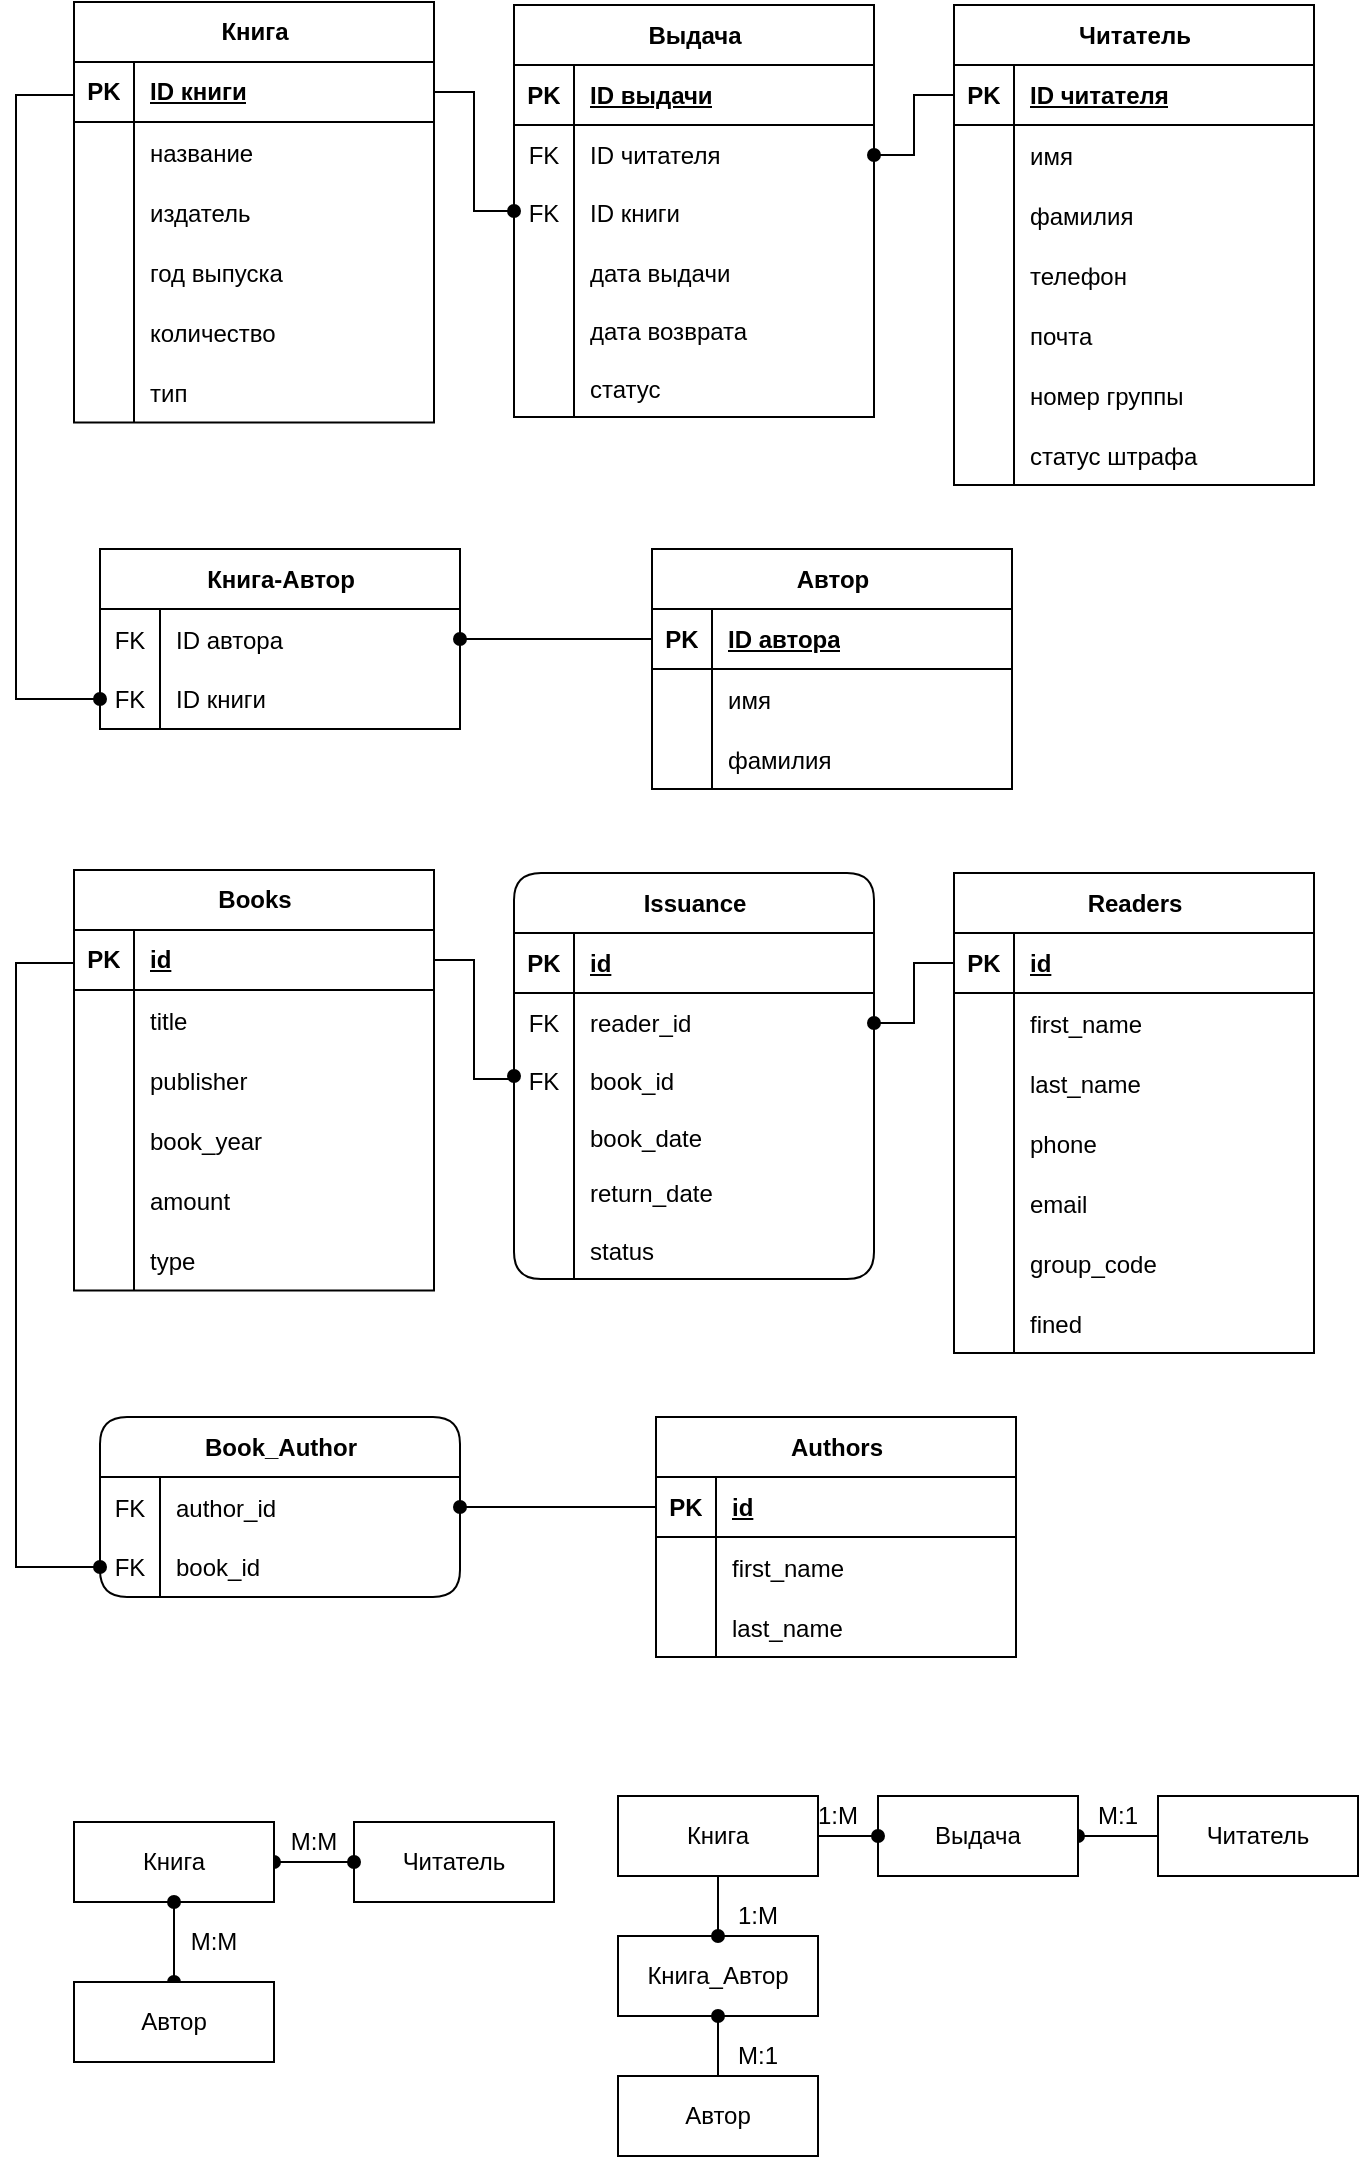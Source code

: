 <mxfile version="23.1.2" type="device">
  <diagram id="Q5sgxoIQD4POq27lz7pc" name="Страница 2">
    <mxGraphModel dx="-1488" dy="458" grid="0" gridSize="10" guides="1" tooltips="1" connect="1" arrows="1" fold="1" page="1" pageScale="1" pageWidth="827" pageHeight="1169" math="0" shadow="0">
      <root>
        <mxCell id="0" />
        <mxCell id="1" parent="0" />
        <mxCell id="ws0yQ7iPl1Mq0KxbzKUK-47" style="edgeStyle=orthogonalEdgeStyle;rounded=0;orthogonalLoop=1;jettySize=auto;html=1;exitX=1;exitY=0.5;exitDx=0;exitDy=0;entryX=0;entryY=0.5;entryDx=0;entryDy=0;endArrow=oval;endFill=1;" parent="1" source="ws0yQ7iPl1Mq0KxbzKUK-49" target="ws0yQ7iPl1Mq0KxbzKUK-66" edge="1">
          <mxGeometry relative="1" as="geometry">
            <Array as="points">
              <mxPoint x="2788" y="83.5" />
              <mxPoint x="2788" y="143.5" />
            </Array>
          </mxGeometry>
        </mxCell>
        <object label="Книга" id="ws0yQ7iPl1Mq0KxbzKUK-48">
          <mxCell style="shape=table;startSize=30;container=1;collapsible=1;childLayout=tableLayout;fixedRows=1;rowLines=0;fontStyle=1;align=center;resizeLast=1;html=1;" parent="1" vertex="1">
            <mxGeometry x="2588" y="39" width="180" height="210.206" as="geometry" />
          </mxCell>
        </object>
        <mxCell id="ws0yQ7iPl1Mq0KxbzKUK-49" value="" style="shape=tableRow;horizontal=0;startSize=0;swimlaneHead=0;swimlaneBody=0;fillColor=none;collapsible=0;dropTarget=0;points=[[0,0.5],[1,0.5]];portConstraint=eastwest;top=0;left=0;right=0;bottom=1;" parent="ws0yQ7iPl1Mq0KxbzKUK-48" vertex="1">
          <mxGeometry y="30" width="180" height="30" as="geometry" />
        </mxCell>
        <mxCell id="ws0yQ7iPl1Mq0KxbzKUK-50" value="PK" style="shape=partialRectangle;connectable=0;fillColor=none;top=0;left=0;bottom=0;right=0;fontStyle=1;overflow=hidden;whiteSpace=wrap;html=1;" parent="ws0yQ7iPl1Mq0KxbzKUK-49" vertex="1">
          <mxGeometry width="30" height="30" as="geometry">
            <mxRectangle width="30" height="30" as="alternateBounds" />
          </mxGeometry>
        </mxCell>
        <mxCell id="ws0yQ7iPl1Mq0KxbzKUK-51" value="ID книги" style="shape=partialRectangle;connectable=0;fillColor=none;top=0;left=0;bottom=0;right=0;align=left;spacingLeft=6;fontStyle=5;overflow=hidden;whiteSpace=wrap;html=1;" parent="ws0yQ7iPl1Mq0KxbzKUK-49" vertex="1">
          <mxGeometry x="30" width="150" height="30" as="geometry">
            <mxRectangle width="150" height="30" as="alternateBounds" />
          </mxGeometry>
        </mxCell>
        <mxCell id="ws0yQ7iPl1Mq0KxbzKUK-125" value="" style="shape=tableRow;horizontal=0;startSize=0;swimlaneHead=0;swimlaneBody=0;fillColor=none;collapsible=0;dropTarget=0;points=[[0,0.5],[1,0.5]];portConstraint=eastwest;top=0;left=0;right=0;bottom=0;" parent="ws0yQ7iPl1Mq0KxbzKUK-48" vertex="1">
          <mxGeometry y="60" width="180" height="30" as="geometry" />
        </mxCell>
        <mxCell id="ws0yQ7iPl1Mq0KxbzKUK-126" value="" style="shape=partialRectangle;connectable=0;fillColor=none;top=0;left=0;bottom=0;right=0;editable=1;overflow=hidden;" parent="ws0yQ7iPl1Mq0KxbzKUK-125" vertex="1">
          <mxGeometry width="30" height="30" as="geometry">
            <mxRectangle width="30" height="30" as="alternateBounds" />
          </mxGeometry>
        </mxCell>
        <mxCell id="ws0yQ7iPl1Mq0KxbzKUK-127" value="название" style="shape=partialRectangle;connectable=0;fillColor=none;top=0;left=0;bottom=0;right=0;align=left;spacingLeft=6;overflow=hidden;" parent="ws0yQ7iPl1Mq0KxbzKUK-125" vertex="1">
          <mxGeometry x="30" width="150" height="30" as="geometry">
            <mxRectangle width="150" height="30" as="alternateBounds" />
          </mxGeometry>
        </mxCell>
        <mxCell id="ws0yQ7iPl1Mq0KxbzKUK-131" value="" style="shape=tableRow;horizontal=0;startSize=0;swimlaneHead=0;swimlaneBody=0;fillColor=none;collapsible=0;dropTarget=0;points=[[0,0.5],[1,0.5]];portConstraint=eastwest;top=0;left=0;right=0;bottom=0;" parent="ws0yQ7iPl1Mq0KxbzKUK-48" vertex="1">
          <mxGeometry y="90" width="180" height="30" as="geometry" />
        </mxCell>
        <mxCell id="ws0yQ7iPl1Mq0KxbzKUK-132" value="" style="shape=partialRectangle;connectable=0;fillColor=none;top=0;left=0;bottom=0;right=0;editable=1;overflow=hidden;" parent="ws0yQ7iPl1Mq0KxbzKUK-131" vertex="1">
          <mxGeometry width="30" height="30" as="geometry">
            <mxRectangle width="30" height="30" as="alternateBounds" />
          </mxGeometry>
        </mxCell>
        <mxCell id="ws0yQ7iPl1Mq0KxbzKUK-133" value="издатель" style="shape=partialRectangle;connectable=0;fillColor=none;top=0;left=0;bottom=0;right=0;align=left;spacingLeft=6;overflow=hidden;" parent="ws0yQ7iPl1Mq0KxbzKUK-131" vertex="1">
          <mxGeometry x="30" width="150" height="30" as="geometry">
            <mxRectangle width="150" height="30" as="alternateBounds" />
          </mxGeometry>
        </mxCell>
        <mxCell id="ws0yQ7iPl1Mq0KxbzKUK-134" value="" style="shape=tableRow;horizontal=0;startSize=0;swimlaneHead=0;swimlaneBody=0;fillColor=none;collapsible=0;dropTarget=0;points=[[0,0.5],[1,0.5]];portConstraint=eastwest;top=0;left=0;right=0;bottom=0;" parent="ws0yQ7iPl1Mq0KxbzKUK-48" vertex="1">
          <mxGeometry y="120" width="180" height="30" as="geometry" />
        </mxCell>
        <mxCell id="ws0yQ7iPl1Mq0KxbzKUK-135" value="" style="shape=partialRectangle;connectable=0;fillColor=none;top=0;left=0;bottom=0;right=0;editable=1;overflow=hidden;" parent="ws0yQ7iPl1Mq0KxbzKUK-134" vertex="1">
          <mxGeometry width="30" height="30" as="geometry">
            <mxRectangle width="30" height="30" as="alternateBounds" />
          </mxGeometry>
        </mxCell>
        <mxCell id="ws0yQ7iPl1Mq0KxbzKUK-136" value="год выпуска" style="shape=partialRectangle;connectable=0;fillColor=none;top=0;left=0;bottom=0;right=0;align=left;spacingLeft=6;overflow=hidden;" parent="ws0yQ7iPl1Mq0KxbzKUK-134" vertex="1">
          <mxGeometry x="30" width="150" height="30" as="geometry">
            <mxRectangle width="150" height="30" as="alternateBounds" />
          </mxGeometry>
        </mxCell>
        <mxCell id="ws0yQ7iPl1Mq0KxbzKUK-140" value="" style="shape=tableRow;horizontal=0;startSize=0;swimlaneHead=0;swimlaneBody=0;fillColor=none;collapsible=0;dropTarget=0;points=[[0,0.5],[1,0.5]];portConstraint=eastwest;top=0;left=0;right=0;bottom=0;" parent="ws0yQ7iPl1Mq0KxbzKUK-48" vertex="1">
          <mxGeometry y="150" width="180" height="30" as="geometry" />
        </mxCell>
        <mxCell id="ws0yQ7iPl1Mq0KxbzKUK-141" value="" style="shape=partialRectangle;connectable=0;fillColor=none;top=0;left=0;bottom=0;right=0;editable=1;overflow=hidden;" parent="ws0yQ7iPl1Mq0KxbzKUK-140" vertex="1">
          <mxGeometry width="30" height="30" as="geometry">
            <mxRectangle width="30" height="30" as="alternateBounds" />
          </mxGeometry>
        </mxCell>
        <mxCell id="ws0yQ7iPl1Mq0KxbzKUK-142" value="количество" style="shape=partialRectangle;connectable=0;fillColor=none;top=0;left=0;bottom=0;right=0;align=left;spacingLeft=6;overflow=hidden;" parent="ws0yQ7iPl1Mq0KxbzKUK-140" vertex="1">
          <mxGeometry x="30" width="150" height="30" as="geometry">
            <mxRectangle width="150" height="30" as="alternateBounds" />
          </mxGeometry>
        </mxCell>
        <mxCell id="zyXNgYA7m62v3RWjKVNb-29" value="" style="shape=tableRow;horizontal=0;startSize=0;swimlaneHead=0;swimlaneBody=0;fillColor=none;collapsible=0;dropTarget=0;points=[[0,0.5],[1,0.5]];portConstraint=eastwest;top=0;left=0;right=0;bottom=0;" parent="ws0yQ7iPl1Mq0KxbzKUK-48" vertex="1">
          <mxGeometry y="180" width="180" height="30" as="geometry" />
        </mxCell>
        <mxCell id="zyXNgYA7m62v3RWjKVNb-30" value="" style="shape=partialRectangle;connectable=0;fillColor=none;top=0;left=0;bottom=0;right=0;editable=1;overflow=hidden;" parent="zyXNgYA7m62v3RWjKVNb-29" vertex="1">
          <mxGeometry width="30" height="30" as="geometry">
            <mxRectangle width="30" height="30" as="alternateBounds" />
          </mxGeometry>
        </mxCell>
        <mxCell id="zyXNgYA7m62v3RWjKVNb-31" value="тип" style="shape=partialRectangle;connectable=0;fillColor=none;top=0;left=0;bottom=0;right=0;align=left;spacingLeft=6;overflow=hidden;" parent="zyXNgYA7m62v3RWjKVNb-29" vertex="1">
          <mxGeometry x="30" width="150" height="30" as="geometry">
            <mxRectangle width="150" height="30" as="alternateBounds" />
          </mxGeometry>
        </mxCell>
        <mxCell id="ws0yQ7iPl1Mq0KxbzKUK-52" value="Читатель" style="shape=table;startSize=30;container=1;collapsible=1;childLayout=tableLayout;fixedRows=1;rowLines=0;fontStyle=1;align=center;resizeLast=1;html=1;" parent="1" vertex="1">
          <mxGeometry x="3028" y="40.5" width="180" height="240" as="geometry" />
        </mxCell>
        <mxCell id="ws0yQ7iPl1Mq0KxbzKUK-53" value="" style="shape=tableRow;horizontal=0;startSize=0;swimlaneHead=0;swimlaneBody=0;fillColor=none;collapsible=0;dropTarget=0;points=[[0,0.5],[1,0.5]];portConstraint=eastwest;top=0;left=0;right=0;bottom=1;" parent="ws0yQ7iPl1Mq0KxbzKUK-52" vertex="1">
          <mxGeometry y="30" width="180" height="30" as="geometry" />
        </mxCell>
        <mxCell id="ws0yQ7iPl1Mq0KxbzKUK-54" value="PK" style="shape=partialRectangle;connectable=0;fillColor=none;top=0;left=0;bottom=0;right=0;fontStyle=1;overflow=hidden;whiteSpace=wrap;html=1;" parent="ws0yQ7iPl1Mq0KxbzKUK-53" vertex="1">
          <mxGeometry width="30" height="30" as="geometry">
            <mxRectangle width="30" height="30" as="alternateBounds" />
          </mxGeometry>
        </mxCell>
        <mxCell id="ws0yQ7iPl1Mq0KxbzKUK-55" value="ID читателя" style="shape=partialRectangle;connectable=0;fillColor=none;top=0;left=0;bottom=0;right=0;align=left;spacingLeft=6;fontStyle=5;overflow=hidden;whiteSpace=wrap;html=1;" parent="ws0yQ7iPl1Mq0KxbzKUK-53" vertex="1">
          <mxGeometry x="30" width="150" height="30" as="geometry">
            <mxRectangle width="150" height="30" as="alternateBounds" />
          </mxGeometry>
        </mxCell>
        <mxCell id="ws0yQ7iPl1Mq0KxbzKUK-107" value="" style="shape=tableRow;horizontal=0;startSize=0;swimlaneHead=0;swimlaneBody=0;fillColor=none;collapsible=0;dropTarget=0;points=[[0,0.5],[1,0.5]];portConstraint=eastwest;top=0;left=0;right=0;bottom=0;" parent="ws0yQ7iPl1Mq0KxbzKUK-52" vertex="1">
          <mxGeometry y="60" width="180" height="30" as="geometry" />
        </mxCell>
        <mxCell id="ws0yQ7iPl1Mq0KxbzKUK-108" value="" style="shape=partialRectangle;connectable=0;fillColor=none;top=0;left=0;bottom=0;right=0;editable=1;overflow=hidden;" parent="ws0yQ7iPl1Mq0KxbzKUK-107" vertex="1">
          <mxGeometry width="30" height="30" as="geometry">
            <mxRectangle width="30" height="30" as="alternateBounds" />
          </mxGeometry>
        </mxCell>
        <mxCell id="ws0yQ7iPl1Mq0KxbzKUK-109" value="имя" style="shape=partialRectangle;connectable=0;fillColor=none;top=0;left=0;bottom=0;right=0;align=left;spacingLeft=6;overflow=hidden;" parent="ws0yQ7iPl1Mq0KxbzKUK-107" vertex="1">
          <mxGeometry x="30" width="150" height="30" as="geometry">
            <mxRectangle width="150" height="30" as="alternateBounds" />
          </mxGeometry>
        </mxCell>
        <mxCell id="ws0yQ7iPl1Mq0KxbzKUK-113" value="" style="shape=tableRow;horizontal=0;startSize=0;swimlaneHead=0;swimlaneBody=0;fillColor=none;collapsible=0;dropTarget=0;points=[[0,0.5],[1,0.5]];portConstraint=eastwest;top=0;left=0;right=0;bottom=0;" parent="ws0yQ7iPl1Mq0KxbzKUK-52" vertex="1">
          <mxGeometry y="90" width="180" height="30" as="geometry" />
        </mxCell>
        <mxCell id="ws0yQ7iPl1Mq0KxbzKUK-114" value="" style="shape=partialRectangle;connectable=0;fillColor=none;top=0;left=0;bottom=0;right=0;editable=1;overflow=hidden;" parent="ws0yQ7iPl1Mq0KxbzKUK-113" vertex="1">
          <mxGeometry width="30" height="30" as="geometry">
            <mxRectangle width="30" height="30" as="alternateBounds" />
          </mxGeometry>
        </mxCell>
        <mxCell id="ws0yQ7iPl1Mq0KxbzKUK-115" value="фамилия" style="shape=partialRectangle;connectable=0;fillColor=none;top=0;left=0;bottom=0;right=0;align=left;spacingLeft=6;overflow=hidden;" parent="ws0yQ7iPl1Mq0KxbzKUK-113" vertex="1">
          <mxGeometry x="30" width="150" height="30" as="geometry">
            <mxRectangle width="150" height="30" as="alternateBounds" />
          </mxGeometry>
        </mxCell>
        <mxCell id="ws0yQ7iPl1Mq0KxbzKUK-116" value="" style="shape=tableRow;horizontal=0;startSize=0;swimlaneHead=0;swimlaneBody=0;fillColor=none;collapsible=0;dropTarget=0;points=[[0,0.5],[1,0.5]];portConstraint=eastwest;top=0;left=0;right=0;bottom=0;" parent="ws0yQ7iPl1Mq0KxbzKUK-52" vertex="1">
          <mxGeometry y="120" width="180" height="30" as="geometry" />
        </mxCell>
        <mxCell id="ws0yQ7iPl1Mq0KxbzKUK-117" value="" style="shape=partialRectangle;connectable=0;fillColor=none;top=0;left=0;bottom=0;right=0;editable=1;overflow=hidden;" parent="ws0yQ7iPl1Mq0KxbzKUK-116" vertex="1">
          <mxGeometry width="30" height="30" as="geometry">
            <mxRectangle width="30" height="30" as="alternateBounds" />
          </mxGeometry>
        </mxCell>
        <mxCell id="ws0yQ7iPl1Mq0KxbzKUK-118" value="телефон" style="shape=partialRectangle;connectable=0;fillColor=none;top=0;left=0;bottom=0;right=0;align=left;spacingLeft=6;overflow=hidden;" parent="ws0yQ7iPl1Mq0KxbzKUK-116" vertex="1">
          <mxGeometry x="30" width="150" height="30" as="geometry">
            <mxRectangle width="150" height="30" as="alternateBounds" />
          </mxGeometry>
        </mxCell>
        <mxCell id="ws0yQ7iPl1Mq0KxbzKUK-119" value="" style="shape=tableRow;horizontal=0;startSize=0;swimlaneHead=0;swimlaneBody=0;fillColor=none;collapsible=0;dropTarget=0;points=[[0,0.5],[1,0.5]];portConstraint=eastwest;top=0;left=0;right=0;bottom=0;" parent="ws0yQ7iPl1Mq0KxbzKUK-52" vertex="1">
          <mxGeometry y="150" width="180" height="30" as="geometry" />
        </mxCell>
        <mxCell id="ws0yQ7iPl1Mq0KxbzKUK-120" value="" style="shape=partialRectangle;connectable=0;fillColor=none;top=0;left=0;bottom=0;right=0;editable=1;overflow=hidden;" parent="ws0yQ7iPl1Mq0KxbzKUK-119" vertex="1">
          <mxGeometry width="30" height="30" as="geometry">
            <mxRectangle width="30" height="30" as="alternateBounds" />
          </mxGeometry>
        </mxCell>
        <mxCell id="ws0yQ7iPl1Mq0KxbzKUK-121" value="почта" style="shape=partialRectangle;connectable=0;fillColor=none;top=0;left=0;bottom=0;right=0;align=left;spacingLeft=6;overflow=hidden;" parent="ws0yQ7iPl1Mq0KxbzKUK-119" vertex="1">
          <mxGeometry x="30" width="150" height="30" as="geometry">
            <mxRectangle width="150" height="30" as="alternateBounds" />
          </mxGeometry>
        </mxCell>
        <mxCell id="ws0yQ7iPl1Mq0KxbzKUK-122" value="" style="shape=tableRow;horizontal=0;startSize=0;swimlaneHead=0;swimlaneBody=0;fillColor=none;collapsible=0;dropTarget=0;points=[[0,0.5],[1,0.5]];portConstraint=eastwest;top=0;left=0;right=0;bottom=0;" parent="ws0yQ7iPl1Mq0KxbzKUK-52" vertex="1">
          <mxGeometry y="180" width="180" height="30" as="geometry" />
        </mxCell>
        <mxCell id="ws0yQ7iPl1Mq0KxbzKUK-123" value="" style="shape=partialRectangle;connectable=0;fillColor=none;top=0;left=0;bottom=0;right=0;editable=1;overflow=hidden;" parent="ws0yQ7iPl1Mq0KxbzKUK-122" vertex="1">
          <mxGeometry width="30" height="30" as="geometry">
            <mxRectangle width="30" height="30" as="alternateBounds" />
          </mxGeometry>
        </mxCell>
        <mxCell id="ws0yQ7iPl1Mq0KxbzKUK-124" value="номер группы" style="shape=partialRectangle;connectable=0;fillColor=none;top=0;left=0;bottom=0;right=0;align=left;spacingLeft=6;overflow=hidden;" parent="ws0yQ7iPl1Mq0KxbzKUK-122" vertex="1">
          <mxGeometry x="30" width="150" height="30" as="geometry">
            <mxRectangle width="150" height="30" as="alternateBounds" />
          </mxGeometry>
        </mxCell>
        <mxCell id="JxVrOuTnlGvM6xKV6sDG-60" value="" style="shape=tableRow;horizontal=0;startSize=0;swimlaneHead=0;swimlaneBody=0;fillColor=none;collapsible=0;dropTarget=0;points=[[0,0.5],[1,0.5]];portConstraint=eastwest;top=0;left=0;right=0;bottom=0;" parent="ws0yQ7iPl1Mq0KxbzKUK-52" vertex="1">
          <mxGeometry y="210" width="180" height="30" as="geometry" />
        </mxCell>
        <mxCell id="JxVrOuTnlGvM6xKV6sDG-61" value="" style="shape=partialRectangle;connectable=0;fillColor=none;top=0;left=0;bottom=0;right=0;editable=1;overflow=hidden;" parent="JxVrOuTnlGvM6xKV6sDG-60" vertex="1">
          <mxGeometry width="30" height="30" as="geometry">
            <mxRectangle width="30" height="30" as="alternateBounds" />
          </mxGeometry>
        </mxCell>
        <mxCell id="JxVrOuTnlGvM6xKV6sDG-62" value="статус штрафа" style="shape=partialRectangle;connectable=0;fillColor=none;top=0;left=0;bottom=0;right=0;align=left;spacingLeft=6;overflow=hidden;" parent="JxVrOuTnlGvM6xKV6sDG-60" vertex="1">
          <mxGeometry x="30" width="150" height="30" as="geometry">
            <mxRectangle width="150" height="30" as="alternateBounds" />
          </mxGeometry>
        </mxCell>
        <mxCell id="ws0yQ7iPl1Mq0KxbzKUK-56" style="edgeStyle=orthogonalEdgeStyle;rounded=0;orthogonalLoop=1;jettySize=auto;html=1;endArrow=oval;endFill=1;entryX=1;entryY=0.5;entryDx=0;entryDy=0;exitX=0;exitY=0.5;exitDx=0;exitDy=0;" parent="1" source="ws0yQ7iPl1Mq0KxbzKUK-58" target="ws0yQ7iPl1Mq0KxbzKUK-89" edge="1">
          <mxGeometry relative="1" as="geometry">
            <mxPoint x="2850" y="357.5" as="sourcePoint" />
            <mxPoint x="2784" y="352.48" as="targetPoint" />
            <Array as="points">
              <mxPoint x="2877" y="357.5" />
            </Array>
          </mxGeometry>
        </mxCell>
        <mxCell id="ws0yQ7iPl1Mq0KxbzKUK-57" value="Автор" style="shape=table;startSize=30;container=1;collapsible=1;childLayout=tableLayout;fixedRows=1;rowLines=0;fontStyle=1;align=center;resizeLast=1;html=1;" parent="1" vertex="1">
          <mxGeometry x="2877" y="312.5" width="180" height="120" as="geometry" />
        </mxCell>
        <mxCell id="ws0yQ7iPl1Mq0KxbzKUK-58" value="" style="shape=tableRow;horizontal=0;startSize=0;swimlaneHead=0;swimlaneBody=0;fillColor=none;collapsible=0;dropTarget=0;points=[[0,0.5],[1,0.5]];portConstraint=eastwest;top=0;left=0;right=0;bottom=1;" parent="ws0yQ7iPl1Mq0KxbzKUK-57" vertex="1">
          <mxGeometry y="30" width="180" height="30" as="geometry" />
        </mxCell>
        <mxCell id="ws0yQ7iPl1Mq0KxbzKUK-59" value="PK" style="shape=partialRectangle;connectable=0;fillColor=none;top=0;left=0;bottom=0;right=0;fontStyle=1;overflow=hidden;whiteSpace=wrap;html=1;" parent="ws0yQ7iPl1Mq0KxbzKUK-58" vertex="1">
          <mxGeometry width="30" height="30" as="geometry">
            <mxRectangle width="30" height="30" as="alternateBounds" />
          </mxGeometry>
        </mxCell>
        <mxCell id="ws0yQ7iPl1Mq0KxbzKUK-60" value="ID автора" style="shape=partialRectangle;connectable=0;fillColor=none;top=0;left=0;bottom=0;right=0;align=left;spacingLeft=6;fontStyle=5;overflow=hidden;whiteSpace=wrap;html=1;" parent="ws0yQ7iPl1Mq0KxbzKUK-58" vertex="1">
          <mxGeometry x="30" width="150" height="30" as="geometry">
            <mxRectangle width="150" height="30" as="alternateBounds" />
          </mxGeometry>
        </mxCell>
        <mxCell id="GRW4P9yZ9hcze6RsHQlf-9" value="" style="shape=tableRow;horizontal=0;startSize=0;swimlaneHead=0;swimlaneBody=0;fillColor=none;collapsible=0;dropTarget=0;points=[[0,0.5],[1,0.5]];portConstraint=eastwest;top=0;left=0;right=0;bottom=0;" parent="ws0yQ7iPl1Mq0KxbzKUK-57" vertex="1">
          <mxGeometry y="60" width="180" height="30" as="geometry" />
        </mxCell>
        <mxCell id="GRW4P9yZ9hcze6RsHQlf-10" value="" style="shape=partialRectangle;connectable=0;fillColor=none;top=0;left=0;bottom=0;right=0;editable=1;overflow=hidden;" parent="GRW4P9yZ9hcze6RsHQlf-9" vertex="1">
          <mxGeometry width="30" height="30" as="geometry">
            <mxRectangle width="30" height="30" as="alternateBounds" />
          </mxGeometry>
        </mxCell>
        <mxCell id="GRW4P9yZ9hcze6RsHQlf-11" value="имя" style="shape=partialRectangle;connectable=0;fillColor=none;top=0;left=0;bottom=0;right=0;align=left;spacingLeft=6;overflow=hidden;" parent="GRW4P9yZ9hcze6RsHQlf-9" vertex="1">
          <mxGeometry x="30" width="150" height="30" as="geometry">
            <mxRectangle width="150" height="30" as="alternateBounds" />
          </mxGeometry>
        </mxCell>
        <mxCell id="GRW4P9yZ9hcze6RsHQlf-12" value="" style="shape=tableRow;horizontal=0;startSize=0;swimlaneHead=0;swimlaneBody=0;fillColor=none;collapsible=0;dropTarget=0;points=[[0,0.5],[1,0.5]];portConstraint=eastwest;top=0;left=0;right=0;bottom=0;" parent="ws0yQ7iPl1Mq0KxbzKUK-57" vertex="1">
          <mxGeometry y="90" width="180" height="30" as="geometry" />
        </mxCell>
        <mxCell id="GRW4P9yZ9hcze6RsHQlf-13" value="" style="shape=partialRectangle;connectable=0;fillColor=none;top=0;left=0;bottom=0;right=0;editable=1;overflow=hidden;" parent="GRW4P9yZ9hcze6RsHQlf-12" vertex="1">
          <mxGeometry width="30" height="30" as="geometry">
            <mxRectangle width="30" height="30" as="alternateBounds" />
          </mxGeometry>
        </mxCell>
        <mxCell id="GRW4P9yZ9hcze6RsHQlf-14" value="фамилия" style="shape=partialRectangle;connectable=0;fillColor=none;top=0;left=0;bottom=0;right=0;align=left;spacingLeft=6;overflow=hidden;" parent="GRW4P9yZ9hcze6RsHQlf-12" vertex="1">
          <mxGeometry x="30" width="150" height="30" as="geometry">
            <mxRectangle width="150" height="30" as="alternateBounds" />
          </mxGeometry>
        </mxCell>
        <mxCell id="ws0yQ7iPl1Mq0KxbzKUK-62" value="Книга-Автор" style="shape=table;startSize=30;container=1;collapsible=1;childLayout=tableLayout;fixedRows=1;rowLines=0;fontStyle=1;align=center;resizeLast=1;html=1;" parent="1" vertex="1">
          <mxGeometry x="2601" y="312.5" width="180" height="90" as="geometry" />
        </mxCell>
        <mxCell id="ws0yQ7iPl1Mq0KxbzKUK-89" value="" style="shape=tableRow;horizontal=0;startSize=0;swimlaneHead=0;swimlaneBody=0;fillColor=none;collapsible=0;dropTarget=0;points=[[0,0.5],[1,0.5]];portConstraint=eastwest;top=0;left=0;right=0;bottom=0;" parent="ws0yQ7iPl1Mq0KxbzKUK-62" vertex="1">
          <mxGeometry y="30" width="180" height="30" as="geometry" />
        </mxCell>
        <mxCell id="ws0yQ7iPl1Mq0KxbzKUK-90" value="FK" style="shape=partialRectangle;connectable=0;fillColor=none;top=0;left=0;bottom=0;right=0;editable=1;overflow=hidden;" parent="ws0yQ7iPl1Mq0KxbzKUK-89" vertex="1">
          <mxGeometry width="30" height="30" as="geometry">
            <mxRectangle width="30" height="30" as="alternateBounds" />
          </mxGeometry>
        </mxCell>
        <mxCell id="ws0yQ7iPl1Mq0KxbzKUK-91" value="ID автора" style="shape=partialRectangle;connectable=0;fillColor=none;top=0;left=0;bottom=0;right=0;align=left;spacingLeft=6;overflow=hidden;" parent="ws0yQ7iPl1Mq0KxbzKUK-89" vertex="1">
          <mxGeometry x="30" width="150" height="30" as="geometry">
            <mxRectangle width="150" height="30" as="alternateBounds" />
          </mxGeometry>
        </mxCell>
        <mxCell id="ws0yQ7iPl1Mq0KxbzKUK-86" value="" style="shape=tableRow;horizontal=0;startSize=0;swimlaneHead=0;swimlaneBody=0;fillColor=none;collapsible=0;dropTarget=0;points=[[0,0.5],[1,0.5]];portConstraint=eastwest;top=0;left=0;right=0;bottom=0;" parent="ws0yQ7iPl1Mq0KxbzKUK-62" vertex="1">
          <mxGeometry y="60" width="180" height="30" as="geometry" />
        </mxCell>
        <mxCell id="ws0yQ7iPl1Mq0KxbzKUK-87" value="FK" style="shape=partialRectangle;connectable=0;fillColor=none;top=0;left=0;bottom=0;right=0;fontStyle=0;overflow=hidden;whiteSpace=wrap;html=1;" parent="ws0yQ7iPl1Mq0KxbzKUK-86" vertex="1">
          <mxGeometry width="30" height="30" as="geometry">
            <mxRectangle width="30" height="30" as="alternateBounds" />
          </mxGeometry>
        </mxCell>
        <mxCell id="ws0yQ7iPl1Mq0KxbzKUK-88" value="ID книги" style="shape=partialRectangle;connectable=0;fillColor=none;top=0;left=0;bottom=0;right=0;align=left;spacingLeft=6;fontStyle=0;overflow=hidden;whiteSpace=wrap;html=1;" parent="ws0yQ7iPl1Mq0KxbzKUK-86" vertex="1">
          <mxGeometry x="30" width="150" height="30" as="geometry">
            <mxRectangle width="150" height="30" as="alternateBounds" />
          </mxGeometry>
        </mxCell>
        <mxCell id="ws0yQ7iPl1Mq0KxbzKUK-66" value="Выдача" style="shape=table;startSize=30;container=1;collapsible=1;childLayout=tableLayout;fixedRows=1;rowLines=0;fontStyle=1;align=center;resizeLast=1;html=1;" parent="1" vertex="1">
          <mxGeometry x="2808" y="40.5" width="180" height="206" as="geometry" />
        </mxCell>
        <mxCell id="ws0yQ7iPl1Mq0KxbzKUK-73" value="" style="shape=tableRow;horizontal=0;startSize=0;swimlaneHead=0;swimlaneBody=0;fillColor=none;collapsible=0;dropTarget=0;points=[[0,0.5],[1,0.5]];portConstraint=eastwest;top=0;left=0;right=0;bottom=1;" parent="ws0yQ7iPl1Mq0KxbzKUK-66" vertex="1">
          <mxGeometry y="30" width="180" height="30" as="geometry" />
        </mxCell>
        <mxCell id="ws0yQ7iPl1Mq0KxbzKUK-74" value="PK" style="shape=partialRectangle;connectable=0;fillColor=none;top=0;left=0;bottom=0;right=0;fontStyle=1;overflow=hidden;whiteSpace=wrap;html=1;" parent="ws0yQ7iPl1Mq0KxbzKUK-73" vertex="1">
          <mxGeometry width="30" height="30" as="geometry">
            <mxRectangle width="30" height="30" as="alternateBounds" />
          </mxGeometry>
        </mxCell>
        <mxCell id="ws0yQ7iPl1Mq0KxbzKUK-75" value="&lt;u&gt;ID выдачи&lt;br&gt;&lt;/u&gt;" style="shape=partialRectangle;connectable=0;fillColor=none;top=0;left=0;bottom=0;right=0;align=left;spacingLeft=6;fontStyle=1;overflow=hidden;whiteSpace=wrap;html=1;" parent="ws0yQ7iPl1Mq0KxbzKUK-73" vertex="1">
          <mxGeometry x="30" width="150" height="30" as="geometry">
            <mxRectangle width="150" height="30" as="alternateBounds" />
          </mxGeometry>
        </mxCell>
        <mxCell id="ws0yQ7iPl1Mq0KxbzKUK-83" value="" style="shape=tableRow;horizontal=0;startSize=0;swimlaneHead=0;swimlaneBody=0;fillColor=none;collapsible=0;dropTarget=0;points=[[0,0.5],[1,0.5]];portConstraint=eastwest;top=0;left=0;right=0;bottom=0;" parent="ws0yQ7iPl1Mq0KxbzKUK-66" vertex="1">
          <mxGeometry y="60" width="180" height="29" as="geometry" />
        </mxCell>
        <mxCell id="ws0yQ7iPl1Mq0KxbzKUK-84" value="FK" style="shape=partialRectangle;connectable=0;fillColor=none;top=0;left=0;bottom=0;right=0;editable=1;overflow=hidden;" parent="ws0yQ7iPl1Mq0KxbzKUK-83" vertex="1">
          <mxGeometry width="30" height="29" as="geometry">
            <mxRectangle width="30" height="29" as="alternateBounds" />
          </mxGeometry>
        </mxCell>
        <mxCell id="ws0yQ7iPl1Mq0KxbzKUK-85" value="ID читателя" style="shape=partialRectangle;connectable=0;fillColor=none;top=0;left=0;bottom=0;right=0;align=left;spacingLeft=6;overflow=hidden;" parent="ws0yQ7iPl1Mq0KxbzKUK-83" vertex="1">
          <mxGeometry x="30" width="150" height="29" as="geometry">
            <mxRectangle width="150" height="29" as="alternateBounds" />
          </mxGeometry>
        </mxCell>
        <mxCell id="ws0yQ7iPl1Mq0KxbzKUK-80" value="" style="shape=tableRow;horizontal=0;startSize=0;swimlaneHead=0;swimlaneBody=0;fillColor=none;collapsible=0;dropTarget=0;points=[[0,0.5],[1,0.5]];portConstraint=eastwest;top=0;left=0;right=0;bottom=0;" parent="ws0yQ7iPl1Mq0KxbzKUK-66" vertex="1">
          <mxGeometry y="89" width="180" height="30" as="geometry" />
        </mxCell>
        <mxCell id="ws0yQ7iPl1Mq0KxbzKUK-81" value="FK" style="shape=partialRectangle;connectable=0;fillColor=none;top=0;left=0;bottom=0;right=0;fontStyle=0;overflow=hidden;whiteSpace=wrap;html=1;" parent="ws0yQ7iPl1Mq0KxbzKUK-80" vertex="1">
          <mxGeometry width="30" height="30" as="geometry">
            <mxRectangle width="30" height="30" as="alternateBounds" />
          </mxGeometry>
        </mxCell>
        <mxCell id="ws0yQ7iPl1Mq0KxbzKUK-82" value="ID книги" style="shape=partialRectangle;connectable=0;fillColor=none;top=0;left=0;bottom=0;right=0;align=left;spacingLeft=6;fontStyle=0;overflow=hidden;whiteSpace=wrap;html=1;" parent="ws0yQ7iPl1Mq0KxbzKUK-80" vertex="1">
          <mxGeometry x="30" width="150" height="30" as="geometry">
            <mxRectangle width="150" height="30" as="alternateBounds" />
          </mxGeometry>
        </mxCell>
        <mxCell id="JxVrOuTnlGvM6xKV6sDG-63" value="" style="shape=tableRow;horizontal=0;startSize=0;swimlaneHead=0;swimlaneBody=0;fillColor=none;collapsible=0;dropTarget=0;points=[[0,0.5],[1,0.5]];portConstraint=eastwest;top=0;left=0;right=0;bottom=0;" parent="ws0yQ7iPl1Mq0KxbzKUK-66" vertex="1">
          <mxGeometry y="119" width="180" height="29" as="geometry" />
        </mxCell>
        <mxCell id="JxVrOuTnlGvM6xKV6sDG-64" value="" style="shape=partialRectangle;connectable=0;fillColor=none;top=0;left=0;bottom=0;right=0;editable=1;overflow=hidden;" parent="JxVrOuTnlGvM6xKV6sDG-63" vertex="1">
          <mxGeometry width="30" height="29" as="geometry">
            <mxRectangle width="30" height="29" as="alternateBounds" />
          </mxGeometry>
        </mxCell>
        <mxCell id="JxVrOuTnlGvM6xKV6sDG-65" value="дата выдачи" style="shape=partialRectangle;connectable=0;fillColor=none;top=0;left=0;bottom=0;right=0;align=left;spacingLeft=6;overflow=hidden;" parent="JxVrOuTnlGvM6xKV6sDG-63" vertex="1">
          <mxGeometry x="30" width="150" height="29" as="geometry">
            <mxRectangle width="150" height="29" as="alternateBounds" />
          </mxGeometry>
        </mxCell>
        <mxCell id="JxVrOuTnlGvM6xKV6sDG-66" value="" style="shape=tableRow;horizontal=0;startSize=0;swimlaneHead=0;swimlaneBody=0;fillColor=none;collapsible=0;dropTarget=0;points=[[0,0.5],[1,0.5]];portConstraint=eastwest;top=0;left=0;right=0;bottom=0;" parent="ws0yQ7iPl1Mq0KxbzKUK-66" vertex="1">
          <mxGeometry y="148" width="180" height="29" as="geometry" />
        </mxCell>
        <mxCell id="JxVrOuTnlGvM6xKV6sDG-67" value="" style="shape=partialRectangle;connectable=0;fillColor=none;top=0;left=0;bottom=0;right=0;editable=1;overflow=hidden;" parent="JxVrOuTnlGvM6xKV6sDG-66" vertex="1">
          <mxGeometry width="30" height="29" as="geometry">
            <mxRectangle width="30" height="29" as="alternateBounds" />
          </mxGeometry>
        </mxCell>
        <mxCell id="JxVrOuTnlGvM6xKV6sDG-68" value="дата возврата" style="shape=partialRectangle;connectable=0;fillColor=none;top=0;left=0;bottom=0;right=0;align=left;spacingLeft=6;overflow=hidden;" parent="JxVrOuTnlGvM6xKV6sDG-66" vertex="1">
          <mxGeometry x="30" width="150" height="29" as="geometry">
            <mxRectangle width="150" height="29" as="alternateBounds" />
          </mxGeometry>
        </mxCell>
        <mxCell id="JxVrOuTnlGvM6xKV6sDG-72" value="" style="shape=tableRow;horizontal=0;startSize=0;swimlaneHead=0;swimlaneBody=0;fillColor=none;collapsible=0;dropTarget=0;points=[[0,0.5],[1,0.5]];portConstraint=eastwest;top=0;left=0;right=0;bottom=0;" parent="ws0yQ7iPl1Mq0KxbzKUK-66" vertex="1">
          <mxGeometry y="177" width="180" height="29" as="geometry" />
        </mxCell>
        <mxCell id="JxVrOuTnlGvM6xKV6sDG-73" value="" style="shape=partialRectangle;connectable=0;fillColor=none;top=0;left=0;bottom=0;right=0;editable=1;overflow=hidden;" parent="JxVrOuTnlGvM6xKV6sDG-72" vertex="1">
          <mxGeometry width="30" height="29" as="geometry">
            <mxRectangle width="30" height="29" as="alternateBounds" />
          </mxGeometry>
        </mxCell>
        <mxCell id="JxVrOuTnlGvM6xKV6sDG-74" value="статус" style="shape=partialRectangle;connectable=0;fillColor=none;top=0;left=0;bottom=0;right=0;align=left;spacingLeft=6;overflow=hidden;" parent="JxVrOuTnlGvM6xKV6sDG-72" vertex="1">
          <mxGeometry x="30" width="150" height="29" as="geometry">
            <mxRectangle width="150" height="29" as="alternateBounds" />
          </mxGeometry>
        </mxCell>
        <mxCell id="ws0yQ7iPl1Mq0KxbzKUK-76" style="edgeStyle=orthogonalEdgeStyle;rounded=0;orthogonalLoop=1;jettySize=auto;html=1;exitX=1;exitY=0.5;exitDx=0;exitDy=0;endArrow=none;endFill=0;startArrow=oval;startFill=1;" parent="1" target="ws0yQ7iPl1Mq0KxbzKUK-52" edge="1">
          <mxGeometry relative="1" as="geometry">
            <Array as="points">
              <mxPoint x="3008" y="115.5" />
              <mxPoint x="3008" y="85.5" />
            </Array>
            <mxPoint x="2988" y="115.5" as="sourcePoint" />
          </mxGeometry>
        </mxCell>
        <mxCell id="SOpnN1XHrBrbPif8CbgH-1" value="Читатель" style="whiteSpace=wrap;html=1;align=center;" parent="1" vertex="1">
          <mxGeometry x="2728" y="949" width="100" height="40" as="geometry" />
        </mxCell>
        <mxCell id="SOpnN1XHrBrbPif8CbgH-7" style="edgeStyle=orthogonalEdgeStyle;rounded=0;orthogonalLoop=1;jettySize=auto;html=1;exitX=1;exitY=0.5;exitDx=0;exitDy=0;entryX=0;entryY=0.5;entryDx=0;entryDy=0;endArrow=oval;endFill=1;startArrow=oval;startFill=1;" parent="1" source="SOpnN1XHrBrbPif8CbgH-3" target="SOpnN1XHrBrbPif8CbgH-1" edge="1">
          <mxGeometry relative="1" as="geometry">
            <mxPoint x="2718" y="969" as="targetPoint" />
          </mxGeometry>
        </mxCell>
        <mxCell id="SOpnN1XHrBrbPif8CbgH-3" value="Книга" style="whiteSpace=wrap;html=1;align=center;" parent="1" vertex="1">
          <mxGeometry x="2588" y="949" width="100" height="40" as="geometry" />
        </mxCell>
        <mxCell id="SOpnN1XHrBrbPif8CbgH-8" style="edgeStyle=orthogonalEdgeStyle;rounded=0;orthogonalLoop=1;jettySize=auto;html=1;exitX=0.5;exitY=0;exitDx=0;exitDy=0;entryX=0.5;entryY=1;entryDx=0;entryDy=0;endArrow=oval;endFill=1;startArrow=oval;startFill=1;" parent="1" source="SOpnN1XHrBrbPif8CbgH-4" target="SOpnN1XHrBrbPif8CbgH-3" edge="1">
          <mxGeometry relative="1" as="geometry" />
        </mxCell>
        <mxCell id="SOpnN1XHrBrbPif8CbgH-4" value="Автор" style="whiteSpace=wrap;html=1;align=center;" parent="1" vertex="1">
          <mxGeometry x="2588" y="1029" width="100" height="40" as="geometry" />
        </mxCell>
        <mxCell id="SOpnN1XHrBrbPif8CbgH-5" value="Книга_Автор" style="whiteSpace=wrap;html=1;align=center;" parent="1" vertex="1">
          <mxGeometry x="2860" y="1006" width="100" height="40" as="geometry" />
        </mxCell>
        <mxCell id="SOpnN1XHrBrbPif8CbgH-9" style="edgeStyle=orthogonalEdgeStyle;rounded=0;orthogonalLoop=1;jettySize=auto;html=1;exitX=0;exitY=0.5;exitDx=0;exitDy=0;entryX=1;entryY=0.5;entryDx=0;entryDy=0;endArrow=oval;endFill=1;" parent="1" source="SOpnN1XHrBrbPif8CbgH-10" target="SOpnN1XHrBrbPif8CbgH-11" edge="1">
          <mxGeometry relative="1" as="geometry" />
        </mxCell>
        <mxCell id="SOpnN1XHrBrbPif8CbgH-10" value="Читатель" style="whiteSpace=wrap;html=1;align=center;" parent="1" vertex="1">
          <mxGeometry x="3130" y="936" width="100" height="40" as="geometry" />
        </mxCell>
        <mxCell id="SOpnN1XHrBrbPif8CbgH-11" value="Выдача" style="whiteSpace=wrap;html=1;align=center;" parent="1" vertex="1">
          <mxGeometry x="2990" y="936" width="100" height="40" as="geometry" />
        </mxCell>
        <mxCell id="SOpnN1XHrBrbPif8CbgH-12" style="edgeStyle=orthogonalEdgeStyle;rounded=0;orthogonalLoop=1;jettySize=auto;html=1;exitX=1;exitY=0.5;exitDx=0;exitDy=0;entryX=0;entryY=0.5;entryDx=0;entryDy=0;endArrow=oval;endFill=1;" parent="1" source="SOpnN1XHrBrbPif8CbgH-13" target="SOpnN1XHrBrbPif8CbgH-11" edge="1">
          <mxGeometry relative="1" as="geometry" />
        </mxCell>
        <mxCell id="SOpnN1XHrBrbPif8CbgH-16" style="edgeStyle=orthogonalEdgeStyle;rounded=0;orthogonalLoop=1;jettySize=auto;html=1;exitX=0.5;exitY=1;exitDx=0;exitDy=0;entryX=0.5;entryY=0;entryDx=0;entryDy=0;endArrow=oval;endFill=1;" parent="1" source="SOpnN1XHrBrbPif8CbgH-13" target="SOpnN1XHrBrbPif8CbgH-5" edge="1">
          <mxGeometry relative="1" as="geometry" />
        </mxCell>
        <mxCell id="SOpnN1XHrBrbPif8CbgH-13" value="Книга" style="whiteSpace=wrap;html=1;align=center;" parent="1" vertex="1">
          <mxGeometry x="2860" y="936" width="100" height="40" as="geometry" />
        </mxCell>
        <mxCell id="SOpnN1XHrBrbPif8CbgH-17" style="edgeStyle=orthogonalEdgeStyle;rounded=0;orthogonalLoop=1;jettySize=auto;html=1;exitX=0.5;exitY=0;exitDx=0;exitDy=0;entryX=0.5;entryY=1;entryDx=0;entryDy=0;endArrow=oval;endFill=1;" parent="1" source="SOpnN1XHrBrbPif8CbgH-15" target="SOpnN1XHrBrbPif8CbgH-5" edge="1">
          <mxGeometry relative="1" as="geometry" />
        </mxCell>
        <mxCell id="SOpnN1XHrBrbPif8CbgH-15" value="Автор" style="whiteSpace=wrap;html=1;align=center;" parent="1" vertex="1">
          <mxGeometry x="2860" y="1076" width="100" height="40" as="geometry" />
        </mxCell>
        <mxCell id="GRW4P9yZ9hcze6RsHQlf-1" value="1:М" style="text;html=1;strokeColor=none;fillColor=none;align=center;verticalAlign=middle;whiteSpace=wrap;rounded=0;" parent="1" vertex="1">
          <mxGeometry x="2950" y="936" width="40" height="20" as="geometry" />
        </mxCell>
        <mxCell id="GRW4P9yZ9hcze6RsHQlf-2" value="1:М" style="text;html=1;strokeColor=none;fillColor=none;align=center;verticalAlign=middle;whiteSpace=wrap;rounded=0;" parent="1" vertex="1">
          <mxGeometry x="2910" y="986" width="40" height="20" as="geometry" />
        </mxCell>
        <mxCell id="GRW4P9yZ9hcze6RsHQlf-3" value="М:М" style="text;html=1;strokeColor=none;fillColor=none;align=center;verticalAlign=middle;whiteSpace=wrap;rounded=0;" parent="1" vertex="1">
          <mxGeometry x="2638" y="999" width="40" height="20" as="geometry" />
        </mxCell>
        <mxCell id="GRW4P9yZ9hcze6RsHQlf-4" value="М:1" style="text;html=1;strokeColor=none;fillColor=none;align=center;verticalAlign=middle;whiteSpace=wrap;rounded=0;" parent="1" vertex="1">
          <mxGeometry x="2910" y="1056" width="40" height="20" as="geometry" />
        </mxCell>
        <mxCell id="GRW4P9yZ9hcze6RsHQlf-5" value="М:1" style="text;html=1;strokeColor=none;fillColor=none;align=center;verticalAlign=middle;whiteSpace=wrap;rounded=0;" parent="1" vertex="1">
          <mxGeometry x="3090" y="936" width="40" height="20" as="geometry" />
        </mxCell>
        <mxCell id="GRW4P9yZ9hcze6RsHQlf-8" value="М:М" style="text;html=1;strokeColor=none;fillColor=none;align=center;verticalAlign=middle;whiteSpace=wrap;rounded=0;" parent="1" vertex="1">
          <mxGeometry x="2688" y="949" width="40" height="20" as="geometry" />
        </mxCell>
        <mxCell id="zyXNgYA7m62v3RWjKVNb-8" style="edgeStyle=orthogonalEdgeStyle;rounded=0;orthogonalLoop=1;jettySize=auto;html=1;exitX=0;exitY=0.5;exitDx=0;exitDy=0;entryX=0;entryY=0.5;entryDx=0;entryDy=0;endArrow=oval;endFill=1;" parent="1" source="ws0yQ7iPl1Mq0KxbzKUK-49" target="ws0yQ7iPl1Mq0KxbzKUK-86" edge="1">
          <mxGeometry relative="1" as="geometry">
            <mxPoint x="2486" y="357.5" as="sourcePoint" />
            <mxPoint x="2526" y="325.5" as="targetPoint" />
            <Array as="points">
              <mxPoint x="2588" y="85.5" />
              <mxPoint x="2559" y="85.5" />
              <mxPoint x="2559" y="387.5" />
            </Array>
          </mxGeometry>
        </mxCell>
        <mxCell id="iYb6L17VBSI0sZULh-4c-1" style="edgeStyle=orthogonalEdgeStyle;rounded=0;orthogonalLoop=1;jettySize=auto;html=1;exitX=1;exitY=0.5;exitDx=0;exitDy=0;entryX=0;entryY=0.5;entryDx=0;entryDy=0;endArrow=oval;endFill=1;" edge="1" parent="1" source="iYb6L17VBSI0sZULh-4c-3" target="iYb6L17VBSI0sZULh-4c-61">
          <mxGeometry relative="1" as="geometry">
            <Array as="points">
              <mxPoint x="2788" y="517.5" />
              <mxPoint x="2788" y="577.5" />
            </Array>
          </mxGeometry>
        </mxCell>
        <object label="Books" id="iYb6L17VBSI0sZULh-4c-2">
          <mxCell style="shape=table;startSize=30;container=1;collapsible=1;childLayout=tableLayout;fixedRows=1;rowLines=0;fontStyle=1;align=center;resizeLast=1;html=1;" vertex="1" parent="1">
            <mxGeometry x="2588" y="473" width="180" height="210.206" as="geometry" />
          </mxCell>
        </object>
        <mxCell id="iYb6L17VBSI0sZULh-4c-3" value="" style="shape=tableRow;horizontal=0;startSize=0;swimlaneHead=0;swimlaneBody=0;fillColor=none;collapsible=0;dropTarget=0;points=[[0,0.5],[1,0.5]];portConstraint=eastwest;top=0;left=0;right=0;bottom=1;" vertex="1" parent="iYb6L17VBSI0sZULh-4c-2">
          <mxGeometry y="30" width="180" height="30" as="geometry" />
        </mxCell>
        <mxCell id="iYb6L17VBSI0sZULh-4c-4" value="PK" style="shape=partialRectangle;connectable=0;fillColor=none;top=0;left=0;bottom=0;right=0;fontStyle=1;overflow=hidden;whiteSpace=wrap;html=1;" vertex="1" parent="iYb6L17VBSI0sZULh-4c-3">
          <mxGeometry width="30" height="30" as="geometry">
            <mxRectangle width="30" height="30" as="alternateBounds" />
          </mxGeometry>
        </mxCell>
        <mxCell id="iYb6L17VBSI0sZULh-4c-5" value="id" style="shape=partialRectangle;connectable=0;fillColor=none;top=0;left=0;bottom=0;right=0;align=left;spacingLeft=6;fontStyle=5;overflow=hidden;whiteSpace=wrap;html=1;" vertex="1" parent="iYb6L17VBSI0sZULh-4c-3">
          <mxGeometry x="30" width="150" height="30" as="geometry">
            <mxRectangle width="150" height="30" as="alternateBounds" />
          </mxGeometry>
        </mxCell>
        <mxCell id="iYb6L17VBSI0sZULh-4c-6" value="" style="shape=tableRow;horizontal=0;startSize=0;swimlaneHead=0;swimlaneBody=0;fillColor=none;collapsible=0;dropTarget=0;points=[[0,0.5],[1,0.5]];portConstraint=eastwest;top=0;left=0;right=0;bottom=0;" vertex="1" parent="iYb6L17VBSI0sZULh-4c-2">
          <mxGeometry y="60" width="180" height="30" as="geometry" />
        </mxCell>
        <mxCell id="iYb6L17VBSI0sZULh-4c-7" value="" style="shape=partialRectangle;connectable=0;fillColor=none;top=0;left=0;bottom=0;right=0;editable=1;overflow=hidden;" vertex="1" parent="iYb6L17VBSI0sZULh-4c-6">
          <mxGeometry width="30" height="30" as="geometry">
            <mxRectangle width="30" height="30" as="alternateBounds" />
          </mxGeometry>
        </mxCell>
        <mxCell id="iYb6L17VBSI0sZULh-4c-8" value="title" style="shape=partialRectangle;connectable=0;fillColor=none;top=0;left=0;bottom=0;right=0;align=left;spacingLeft=6;overflow=hidden;" vertex="1" parent="iYb6L17VBSI0sZULh-4c-6">
          <mxGeometry x="30" width="150" height="30" as="geometry">
            <mxRectangle width="150" height="30" as="alternateBounds" />
          </mxGeometry>
        </mxCell>
        <mxCell id="iYb6L17VBSI0sZULh-4c-9" value="" style="shape=tableRow;horizontal=0;startSize=0;swimlaneHead=0;swimlaneBody=0;fillColor=none;collapsible=0;dropTarget=0;points=[[0,0.5],[1,0.5]];portConstraint=eastwest;top=0;left=0;right=0;bottom=0;" vertex="1" parent="iYb6L17VBSI0sZULh-4c-2">
          <mxGeometry y="90" width="180" height="30" as="geometry" />
        </mxCell>
        <mxCell id="iYb6L17VBSI0sZULh-4c-10" value="" style="shape=partialRectangle;connectable=0;fillColor=none;top=0;left=0;bottom=0;right=0;editable=1;overflow=hidden;" vertex="1" parent="iYb6L17VBSI0sZULh-4c-9">
          <mxGeometry width="30" height="30" as="geometry">
            <mxRectangle width="30" height="30" as="alternateBounds" />
          </mxGeometry>
        </mxCell>
        <mxCell id="iYb6L17VBSI0sZULh-4c-11" value="publisher" style="shape=partialRectangle;connectable=0;fillColor=none;top=0;left=0;bottom=0;right=0;align=left;spacingLeft=6;overflow=hidden;" vertex="1" parent="iYb6L17VBSI0sZULh-4c-9">
          <mxGeometry x="30" width="150" height="30" as="geometry">
            <mxRectangle width="150" height="30" as="alternateBounds" />
          </mxGeometry>
        </mxCell>
        <mxCell id="iYb6L17VBSI0sZULh-4c-12" value="" style="shape=tableRow;horizontal=0;startSize=0;swimlaneHead=0;swimlaneBody=0;fillColor=none;collapsible=0;dropTarget=0;points=[[0,0.5],[1,0.5]];portConstraint=eastwest;top=0;left=0;right=0;bottom=0;" vertex="1" parent="iYb6L17VBSI0sZULh-4c-2">
          <mxGeometry y="120" width="180" height="30" as="geometry" />
        </mxCell>
        <mxCell id="iYb6L17VBSI0sZULh-4c-13" value="" style="shape=partialRectangle;connectable=0;fillColor=none;top=0;left=0;bottom=0;right=0;editable=1;overflow=hidden;" vertex="1" parent="iYb6L17VBSI0sZULh-4c-12">
          <mxGeometry width="30" height="30" as="geometry">
            <mxRectangle width="30" height="30" as="alternateBounds" />
          </mxGeometry>
        </mxCell>
        <mxCell id="iYb6L17VBSI0sZULh-4c-14" value="book_year" style="shape=partialRectangle;connectable=0;fillColor=none;top=0;left=0;bottom=0;right=0;align=left;spacingLeft=6;overflow=hidden;" vertex="1" parent="iYb6L17VBSI0sZULh-4c-12">
          <mxGeometry x="30" width="150" height="30" as="geometry">
            <mxRectangle width="150" height="30" as="alternateBounds" />
          </mxGeometry>
        </mxCell>
        <mxCell id="iYb6L17VBSI0sZULh-4c-15" value="" style="shape=tableRow;horizontal=0;startSize=0;swimlaneHead=0;swimlaneBody=0;fillColor=none;collapsible=0;dropTarget=0;points=[[0,0.5],[1,0.5]];portConstraint=eastwest;top=0;left=0;right=0;bottom=0;" vertex="1" parent="iYb6L17VBSI0sZULh-4c-2">
          <mxGeometry y="150" width="180" height="30" as="geometry" />
        </mxCell>
        <mxCell id="iYb6L17VBSI0sZULh-4c-16" value="" style="shape=partialRectangle;connectable=0;fillColor=none;top=0;left=0;bottom=0;right=0;editable=1;overflow=hidden;" vertex="1" parent="iYb6L17VBSI0sZULh-4c-15">
          <mxGeometry width="30" height="30" as="geometry">
            <mxRectangle width="30" height="30" as="alternateBounds" />
          </mxGeometry>
        </mxCell>
        <mxCell id="iYb6L17VBSI0sZULh-4c-17" value="amount" style="shape=partialRectangle;connectable=0;fillColor=none;top=0;left=0;bottom=0;right=0;align=left;spacingLeft=6;overflow=hidden;" vertex="1" parent="iYb6L17VBSI0sZULh-4c-15">
          <mxGeometry x="30" width="150" height="30" as="geometry">
            <mxRectangle width="150" height="30" as="alternateBounds" />
          </mxGeometry>
        </mxCell>
        <mxCell id="iYb6L17VBSI0sZULh-4c-18" value="" style="shape=tableRow;horizontal=0;startSize=0;swimlaneHead=0;swimlaneBody=0;fillColor=none;collapsible=0;dropTarget=0;points=[[0,0.5],[1,0.5]];portConstraint=eastwest;top=0;left=0;right=0;bottom=0;" vertex="1" parent="iYb6L17VBSI0sZULh-4c-2">
          <mxGeometry y="180" width="180" height="30" as="geometry" />
        </mxCell>
        <mxCell id="iYb6L17VBSI0sZULh-4c-19" value="" style="shape=partialRectangle;connectable=0;fillColor=none;top=0;left=0;bottom=0;right=0;editable=1;overflow=hidden;" vertex="1" parent="iYb6L17VBSI0sZULh-4c-18">
          <mxGeometry width="30" height="30" as="geometry">
            <mxRectangle width="30" height="30" as="alternateBounds" />
          </mxGeometry>
        </mxCell>
        <mxCell id="iYb6L17VBSI0sZULh-4c-20" value="type" style="shape=partialRectangle;connectable=0;fillColor=none;top=0;left=0;bottom=0;right=0;align=left;spacingLeft=6;overflow=hidden;" vertex="1" parent="iYb6L17VBSI0sZULh-4c-18">
          <mxGeometry x="30" width="150" height="30" as="geometry">
            <mxRectangle width="150" height="30" as="alternateBounds" />
          </mxGeometry>
        </mxCell>
        <mxCell id="iYb6L17VBSI0sZULh-4c-21" value="Readers" style="shape=table;startSize=30;container=1;collapsible=1;childLayout=tableLayout;fixedRows=1;rowLines=0;fontStyle=1;align=center;resizeLast=1;html=1;" vertex="1" parent="1">
          <mxGeometry x="3028" y="474.5" width="180" height="240" as="geometry" />
        </mxCell>
        <mxCell id="iYb6L17VBSI0sZULh-4c-22" value="" style="shape=tableRow;horizontal=0;startSize=0;swimlaneHead=0;swimlaneBody=0;fillColor=none;collapsible=0;dropTarget=0;points=[[0,0.5],[1,0.5]];portConstraint=eastwest;top=0;left=0;right=0;bottom=1;" vertex="1" parent="iYb6L17VBSI0sZULh-4c-21">
          <mxGeometry y="30" width="180" height="30" as="geometry" />
        </mxCell>
        <mxCell id="iYb6L17VBSI0sZULh-4c-23" value="PK" style="shape=partialRectangle;connectable=0;fillColor=none;top=0;left=0;bottom=0;right=0;fontStyle=1;overflow=hidden;whiteSpace=wrap;html=1;" vertex="1" parent="iYb6L17VBSI0sZULh-4c-22">
          <mxGeometry width="30" height="30" as="geometry">
            <mxRectangle width="30" height="30" as="alternateBounds" />
          </mxGeometry>
        </mxCell>
        <mxCell id="iYb6L17VBSI0sZULh-4c-24" value="id" style="shape=partialRectangle;connectable=0;fillColor=none;top=0;left=0;bottom=0;right=0;align=left;spacingLeft=6;fontStyle=5;overflow=hidden;whiteSpace=wrap;html=1;" vertex="1" parent="iYb6L17VBSI0sZULh-4c-22">
          <mxGeometry x="30" width="150" height="30" as="geometry">
            <mxRectangle width="150" height="30" as="alternateBounds" />
          </mxGeometry>
        </mxCell>
        <mxCell id="iYb6L17VBSI0sZULh-4c-25" value="" style="shape=tableRow;horizontal=0;startSize=0;swimlaneHead=0;swimlaneBody=0;fillColor=none;collapsible=0;dropTarget=0;points=[[0,0.5],[1,0.5]];portConstraint=eastwest;top=0;left=0;right=0;bottom=0;" vertex="1" parent="iYb6L17VBSI0sZULh-4c-21">
          <mxGeometry y="60" width="180" height="30" as="geometry" />
        </mxCell>
        <mxCell id="iYb6L17VBSI0sZULh-4c-26" value="" style="shape=partialRectangle;connectable=0;fillColor=none;top=0;left=0;bottom=0;right=0;editable=1;overflow=hidden;" vertex="1" parent="iYb6L17VBSI0sZULh-4c-25">
          <mxGeometry width="30" height="30" as="geometry">
            <mxRectangle width="30" height="30" as="alternateBounds" />
          </mxGeometry>
        </mxCell>
        <mxCell id="iYb6L17VBSI0sZULh-4c-27" value="first_name" style="shape=partialRectangle;connectable=0;fillColor=none;top=0;left=0;bottom=0;right=0;align=left;spacingLeft=6;overflow=hidden;" vertex="1" parent="iYb6L17VBSI0sZULh-4c-25">
          <mxGeometry x="30" width="150" height="30" as="geometry">
            <mxRectangle width="150" height="30" as="alternateBounds" />
          </mxGeometry>
        </mxCell>
        <mxCell id="iYb6L17VBSI0sZULh-4c-28" value="" style="shape=tableRow;horizontal=0;startSize=0;swimlaneHead=0;swimlaneBody=0;fillColor=none;collapsible=0;dropTarget=0;points=[[0,0.5],[1,0.5]];portConstraint=eastwest;top=0;left=0;right=0;bottom=0;" vertex="1" parent="iYb6L17VBSI0sZULh-4c-21">
          <mxGeometry y="90" width="180" height="30" as="geometry" />
        </mxCell>
        <mxCell id="iYb6L17VBSI0sZULh-4c-29" value="" style="shape=partialRectangle;connectable=0;fillColor=none;top=0;left=0;bottom=0;right=0;editable=1;overflow=hidden;" vertex="1" parent="iYb6L17VBSI0sZULh-4c-28">
          <mxGeometry width="30" height="30" as="geometry">
            <mxRectangle width="30" height="30" as="alternateBounds" />
          </mxGeometry>
        </mxCell>
        <mxCell id="iYb6L17VBSI0sZULh-4c-30" value="last_name" style="shape=partialRectangle;connectable=0;fillColor=none;top=0;left=0;bottom=0;right=0;align=left;spacingLeft=6;overflow=hidden;" vertex="1" parent="iYb6L17VBSI0sZULh-4c-28">
          <mxGeometry x="30" width="150" height="30" as="geometry">
            <mxRectangle width="150" height="30" as="alternateBounds" />
          </mxGeometry>
        </mxCell>
        <mxCell id="iYb6L17VBSI0sZULh-4c-31" value="" style="shape=tableRow;horizontal=0;startSize=0;swimlaneHead=0;swimlaneBody=0;fillColor=none;collapsible=0;dropTarget=0;points=[[0,0.5],[1,0.5]];portConstraint=eastwest;top=0;left=0;right=0;bottom=0;" vertex="1" parent="iYb6L17VBSI0sZULh-4c-21">
          <mxGeometry y="120" width="180" height="30" as="geometry" />
        </mxCell>
        <mxCell id="iYb6L17VBSI0sZULh-4c-32" value="" style="shape=partialRectangle;connectable=0;fillColor=none;top=0;left=0;bottom=0;right=0;editable=1;overflow=hidden;" vertex="1" parent="iYb6L17VBSI0sZULh-4c-31">
          <mxGeometry width="30" height="30" as="geometry">
            <mxRectangle width="30" height="30" as="alternateBounds" />
          </mxGeometry>
        </mxCell>
        <mxCell id="iYb6L17VBSI0sZULh-4c-33" value="phone" style="shape=partialRectangle;connectable=0;fillColor=none;top=0;left=0;bottom=0;right=0;align=left;spacingLeft=6;overflow=hidden;" vertex="1" parent="iYb6L17VBSI0sZULh-4c-31">
          <mxGeometry x="30" width="150" height="30" as="geometry">
            <mxRectangle width="150" height="30" as="alternateBounds" />
          </mxGeometry>
        </mxCell>
        <mxCell id="iYb6L17VBSI0sZULh-4c-34" value="" style="shape=tableRow;horizontal=0;startSize=0;swimlaneHead=0;swimlaneBody=0;fillColor=none;collapsible=0;dropTarget=0;points=[[0,0.5],[1,0.5]];portConstraint=eastwest;top=0;left=0;right=0;bottom=0;" vertex="1" parent="iYb6L17VBSI0sZULh-4c-21">
          <mxGeometry y="150" width="180" height="30" as="geometry" />
        </mxCell>
        <mxCell id="iYb6L17VBSI0sZULh-4c-35" value="" style="shape=partialRectangle;connectable=0;fillColor=none;top=0;left=0;bottom=0;right=0;editable=1;overflow=hidden;" vertex="1" parent="iYb6L17VBSI0sZULh-4c-34">
          <mxGeometry width="30" height="30" as="geometry">
            <mxRectangle width="30" height="30" as="alternateBounds" />
          </mxGeometry>
        </mxCell>
        <mxCell id="iYb6L17VBSI0sZULh-4c-36" value="email" style="shape=partialRectangle;connectable=0;fillColor=none;top=0;left=0;bottom=0;right=0;align=left;spacingLeft=6;overflow=hidden;" vertex="1" parent="iYb6L17VBSI0sZULh-4c-34">
          <mxGeometry x="30" width="150" height="30" as="geometry">
            <mxRectangle width="150" height="30" as="alternateBounds" />
          </mxGeometry>
        </mxCell>
        <mxCell id="iYb6L17VBSI0sZULh-4c-37" value="" style="shape=tableRow;horizontal=0;startSize=0;swimlaneHead=0;swimlaneBody=0;fillColor=none;collapsible=0;dropTarget=0;points=[[0,0.5],[1,0.5]];portConstraint=eastwest;top=0;left=0;right=0;bottom=0;" vertex="1" parent="iYb6L17VBSI0sZULh-4c-21">
          <mxGeometry y="180" width="180" height="30" as="geometry" />
        </mxCell>
        <mxCell id="iYb6L17VBSI0sZULh-4c-38" value="" style="shape=partialRectangle;connectable=0;fillColor=none;top=0;left=0;bottom=0;right=0;editable=1;overflow=hidden;" vertex="1" parent="iYb6L17VBSI0sZULh-4c-37">
          <mxGeometry width="30" height="30" as="geometry">
            <mxRectangle width="30" height="30" as="alternateBounds" />
          </mxGeometry>
        </mxCell>
        <mxCell id="iYb6L17VBSI0sZULh-4c-39" value="group_code" style="shape=partialRectangle;connectable=0;fillColor=none;top=0;left=0;bottom=0;right=0;align=left;spacingLeft=6;overflow=hidden;" vertex="1" parent="iYb6L17VBSI0sZULh-4c-37">
          <mxGeometry x="30" width="150" height="30" as="geometry">
            <mxRectangle width="150" height="30" as="alternateBounds" />
          </mxGeometry>
        </mxCell>
        <mxCell id="iYb6L17VBSI0sZULh-4c-40" value="" style="shape=tableRow;horizontal=0;startSize=0;swimlaneHead=0;swimlaneBody=0;fillColor=none;collapsible=0;dropTarget=0;points=[[0,0.5],[1,0.5]];portConstraint=eastwest;top=0;left=0;right=0;bottom=0;" vertex="1" parent="iYb6L17VBSI0sZULh-4c-21">
          <mxGeometry y="210" width="180" height="30" as="geometry" />
        </mxCell>
        <mxCell id="iYb6L17VBSI0sZULh-4c-41" value="" style="shape=partialRectangle;connectable=0;fillColor=none;top=0;left=0;bottom=0;right=0;editable=1;overflow=hidden;" vertex="1" parent="iYb6L17VBSI0sZULh-4c-40">
          <mxGeometry width="30" height="30" as="geometry">
            <mxRectangle width="30" height="30" as="alternateBounds" />
          </mxGeometry>
        </mxCell>
        <mxCell id="iYb6L17VBSI0sZULh-4c-42" value="fined" style="shape=partialRectangle;connectable=0;fillColor=none;top=0;left=0;bottom=0;right=0;align=left;spacingLeft=6;overflow=hidden;" vertex="1" parent="iYb6L17VBSI0sZULh-4c-40">
          <mxGeometry x="30" width="150" height="30" as="geometry">
            <mxRectangle width="150" height="30" as="alternateBounds" />
          </mxGeometry>
        </mxCell>
        <mxCell id="iYb6L17VBSI0sZULh-4c-43" style="edgeStyle=orthogonalEdgeStyle;rounded=0;orthogonalLoop=1;jettySize=auto;html=1;endArrow=oval;endFill=1;entryX=1;entryY=0.5;entryDx=0;entryDy=0;exitX=0;exitY=0.5;exitDx=0;exitDy=0;" edge="1" parent="1" source="iYb6L17VBSI0sZULh-4c-45" target="iYb6L17VBSI0sZULh-4c-55">
          <mxGeometry relative="1" as="geometry">
            <mxPoint x="2850" y="791.5" as="sourcePoint" />
            <mxPoint x="2784" y="786.48" as="targetPoint" />
            <Array as="points">
              <mxPoint x="2877" y="791.5" />
            </Array>
          </mxGeometry>
        </mxCell>
        <mxCell id="iYb6L17VBSI0sZULh-4c-44" value="Authors" style="shape=table;startSize=30;container=1;collapsible=1;childLayout=tableLayout;fixedRows=1;rowLines=0;fontStyle=1;align=center;resizeLast=1;html=1;" vertex="1" parent="1">
          <mxGeometry x="2879" y="746.5" width="180" height="120" as="geometry" />
        </mxCell>
        <mxCell id="iYb6L17VBSI0sZULh-4c-45" value="" style="shape=tableRow;horizontal=0;startSize=0;swimlaneHead=0;swimlaneBody=0;fillColor=none;collapsible=0;dropTarget=0;points=[[0,0.5],[1,0.5]];portConstraint=eastwest;top=0;left=0;right=0;bottom=1;" vertex="1" parent="iYb6L17VBSI0sZULh-4c-44">
          <mxGeometry y="30" width="180" height="30" as="geometry" />
        </mxCell>
        <mxCell id="iYb6L17VBSI0sZULh-4c-46" value="PK" style="shape=partialRectangle;connectable=0;fillColor=none;top=0;left=0;bottom=0;right=0;fontStyle=1;overflow=hidden;whiteSpace=wrap;html=1;" vertex="1" parent="iYb6L17VBSI0sZULh-4c-45">
          <mxGeometry width="30" height="30" as="geometry">
            <mxRectangle width="30" height="30" as="alternateBounds" />
          </mxGeometry>
        </mxCell>
        <mxCell id="iYb6L17VBSI0sZULh-4c-47" value="id" style="shape=partialRectangle;connectable=0;fillColor=none;top=0;left=0;bottom=0;right=0;align=left;spacingLeft=6;fontStyle=5;overflow=hidden;whiteSpace=wrap;html=1;" vertex="1" parent="iYb6L17VBSI0sZULh-4c-45">
          <mxGeometry x="30" width="150" height="30" as="geometry">
            <mxRectangle width="150" height="30" as="alternateBounds" />
          </mxGeometry>
        </mxCell>
        <mxCell id="iYb6L17VBSI0sZULh-4c-48" value="" style="shape=tableRow;horizontal=0;startSize=0;swimlaneHead=0;swimlaneBody=0;fillColor=none;collapsible=0;dropTarget=0;points=[[0,0.5],[1,0.5]];portConstraint=eastwest;top=0;left=0;right=0;bottom=0;" vertex="1" parent="iYb6L17VBSI0sZULh-4c-44">
          <mxGeometry y="60" width="180" height="30" as="geometry" />
        </mxCell>
        <mxCell id="iYb6L17VBSI0sZULh-4c-49" value="" style="shape=partialRectangle;connectable=0;fillColor=none;top=0;left=0;bottom=0;right=0;editable=1;overflow=hidden;" vertex="1" parent="iYb6L17VBSI0sZULh-4c-48">
          <mxGeometry width="30" height="30" as="geometry">
            <mxRectangle width="30" height="30" as="alternateBounds" />
          </mxGeometry>
        </mxCell>
        <mxCell id="iYb6L17VBSI0sZULh-4c-50" value="first_name" style="shape=partialRectangle;connectable=0;fillColor=none;top=0;left=0;bottom=0;right=0;align=left;spacingLeft=6;overflow=hidden;" vertex="1" parent="iYb6L17VBSI0sZULh-4c-48">
          <mxGeometry x="30" width="150" height="30" as="geometry">
            <mxRectangle width="150" height="30" as="alternateBounds" />
          </mxGeometry>
        </mxCell>
        <mxCell id="iYb6L17VBSI0sZULh-4c-51" value="" style="shape=tableRow;horizontal=0;startSize=0;swimlaneHead=0;swimlaneBody=0;fillColor=none;collapsible=0;dropTarget=0;points=[[0,0.5],[1,0.5]];portConstraint=eastwest;top=0;left=0;right=0;bottom=0;" vertex="1" parent="iYb6L17VBSI0sZULh-4c-44">
          <mxGeometry y="90" width="180" height="30" as="geometry" />
        </mxCell>
        <mxCell id="iYb6L17VBSI0sZULh-4c-52" value="" style="shape=partialRectangle;connectable=0;fillColor=none;top=0;left=0;bottom=0;right=0;editable=1;overflow=hidden;" vertex="1" parent="iYb6L17VBSI0sZULh-4c-51">
          <mxGeometry width="30" height="30" as="geometry">
            <mxRectangle width="30" height="30" as="alternateBounds" />
          </mxGeometry>
        </mxCell>
        <mxCell id="iYb6L17VBSI0sZULh-4c-53" value="last_name" style="shape=partialRectangle;connectable=0;fillColor=none;top=0;left=0;bottom=0;right=0;align=left;spacingLeft=6;overflow=hidden;" vertex="1" parent="iYb6L17VBSI0sZULh-4c-51">
          <mxGeometry x="30" width="150" height="30" as="geometry">
            <mxRectangle width="150" height="30" as="alternateBounds" />
          </mxGeometry>
        </mxCell>
        <mxCell id="iYb6L17VBSI0sZULh-4c-54" value="Book_Author" style="shape=table;startSize=30;container=1;collapsible=1;childLayout=tableLayout;fixedRows=1;rowLines=0;fontStyle=1;align=center;resizeLast=1;html=1;rounded=1;" vertex="1" parent="1">
          <mxGeometry x="2601" y="746.5" width="180" height="90" as="geometry" />
        </mxCell>
        <mxCell id="iYb6L17VBSI0sZULh-4c-55" value="" style="shape=tableRow;horizontal=0;startSize=0;swimlaneHead=0;swimlaneBody=0;fillColor=none;collapsible=0;dropTarget=0;points=[[0,0.5],[1,0.5]];portConstraint=eastwest;top=0;left=0;right=0;bottom=0;" vertex="1" parent="iYb6L17VBSI0sZULh-4c-54">
          <mxGeometry y="30" width="180" height="30" as="geometry" />
        </mxCell>
        <mxCell id="iYb6L17VBSI0sZULh-4c-56" value="FK" style="shape=partialRectangle;connectable=0;fillColor=none;top=0;left=0;bottom=0;right=0;editable=1;overflow=hidden;" vertex="1" parent="iYb6L17VBSI0sZULh-4c-55">
          <mxGeometry width="30" height="30" as="geometry">
            <mxRectangle width="30" height="30" as="alternateBounds" />
          </mxGeometry>
        </mxCell>
        <mxCell id="iYb6L17VBSI0sZULh-4c-57" value="author_id" style="shape=partialRectangle;connectable=0;fillColor=none;top=0;left=0;bottom=0;right=0;align=left;spacingLeft=6;overflow=hidden;" vertex="1" parent="iYb6L17VBSI0sZULh-4c-55">
          <mxGeometry x="30" width="150" height="30" as="geometry">
            <mxRectangle width="150" height="30" as="alternateBounds" />
          </mxGeometry>
        </mxCell>
        <mxCell id="iYb6L17VBSI0sZULh-4c-58" value="" style="shape=tableRow;horizontal=0;startSize=0;swimlaneHead=0;swimlaneBody=0;fillColor=none;collapsible=0;dropTarget=0;points=[[0,0.5],[1,0.5]];portConstraint=eastwest;top=0;left=0;right=0;bottom=0;" vertex="1" parent="iYb6L17VBSI0sZULh-4c-54">
          <mxGeometry y="60" width="180" height="30" as="geometry" />
        </mxCell>
        <mxCell id="iYb6L17VBSI0sZULh-4c-59" value="FK" style="shape=partialRectangle;connectable=0;fillColor=none;top=0;left=0;bottom=0;right=0;fontStyle=0;overflow=hidden;whiteSpace=wrap;html=1;" vertex="1" parent="iYb6L17VBSI0sZULh-4c-58">
          <mxGeometry width="30" height="30" as="geometry">
            <mxRectangle width="30" height="30" as="alternateBounds" />
          </mxGeometry>
        </mxCell>
        <mxCell id="iYb6L17VBSI0sZULh-4c-60" value="book_id" style="shape=partialRectangle;connectable=0;fillColor=none;top=0;left=0;bottom=0;right=0;align=left;spacingLeft=6;fontStyle=0;overflow=hidden;whiteSpace=wrap;html=1;" vertex="1" parent="iYb6L17VBSI0sZULh-4c-58">
          <mxGeometry x="30" width="150" height="30" as="geometry">
            <mxRectangle width="150" height="30" as="alternateBounds" />
          </mxGeometry>
        </mxCell>
        <mxCell id="iYb6L17VBSI0sZULh-4c-61" value="Issuance" style="shape=table;startSize=30;container=1;collapsible=1;childLayout=tableLayout;fixedRows=1;rowLines=0;fontStyle=1;align=center;resizeLast=1;html=1;rounded=1;" vertex="1" parent="1">
          <mxGeometry x="2808" y="474.5" width="180" height="203" as="geometry" />
        </mxCell>
        <mxCell id="iYb6L17VBSI0sZULh-4c-62" value="" style="shape=tableRow;horizontal=0;startSize=0;swimlaneHead=0;swimlaneBody=0;fillColor=none;collapsible=0;dropTarget=0;points=[[0,0.5],[1,0.5]];portConstraint=eastwest;top=0;left=0;right=0;bottom=1;" vertex="1" parent="iYb6L17VBSI0sZULh-4c-61">
          <mxGeometry y="30" width="180" height="30" as="geometry" />
        </mxCell>
        <mxCell id="iYb6L17VBSI0sZULh-4c-63" value="PK" style="shape=partialRectangle;connectable=0;fillColor=none;top=0;left=0;bottom=0;right=0;fontStyle=1;overflow=hidden;whiteSpace=wrap;html=1;" vertex="1" parent="iYb6L17VBSI0sZULh-4c-62">
          <mxGeometry width="30" height="30" as="geometry">
            <mxRectangle width="30" height="30" as="alternateBounds" />
          </mxGeometry>
        </mxCell>
        <mxCell id="iYb6L17VBSI0sZULh-4c-64" value="&lt;u&gt;id&lt;/u&gt;" style="shape=partialRectangle;connectable=0;fillColor=none;top=0;left=0;bottom=0;right=0;align=left;spacingLeft=6;fontStyle=1;overflow=hidden;whiteSpace=wrap;html=1;" vertex="1" parent="iYb6L17VBSI0sZULh-4c-62">
          <mxGeometry x="30" width="150" height="30" as="geometry">
            <mxRectangle width="150" height="30" as="alternateBounds" />
          </mxGeometry>
        </mxCell>
        <mxCell id="iYb6L17VBSI0sZULh-4c-65" value="" style="shape=tableRow;horizontal=0;startSize=0;swimlaneHead=0;swimlaneBody=0;fillColor=none;collapsible=0;dropTarget=0;points=[[0,0.5],[1,0.5]];portConstraint=eastwest;top=0;left=0;right=0;bottom=0;" vertex="1" parent="iYb6L17VBSI0sZULh-4c-61">
          <mxGeometry y="60" width="180" height="29" as="geometry" />
        </mxCell>
        <mxCell id="iYb6L17VBSI0sZULh-4c-66" value="FK" style="shape=partialRectangle;connectable=0;fillColor=none;top=0;left=0;bottom=0;right=0;editable=1;overflow=hidden;" vertex="1" parent="iYb6L17VBSI0sZULh-4c-65">
          <mxGeometry width="30" height="29" as="geometry">
            <mxRectangle width="30" height="29" as="alternateBounds" />
          </mxGeometry>
        </mxCell>
        <mxCell id="iYb6L17VBSI0sZULh-4c-67" value="reader_id" style="shape=partialRectangle;connectable=0;fillColor=none;top=0;left=0;bottom=0;right=0;align=left;spacingLeft=6;overflow=hidden;" vertex="1" parent="iYb6L17VBSI0sZULh-4c-65">
          <mxGeometry x="30" width="150" height="29" as="geometry">
            <mxRectangle width="150" height="29" as="alternateBounds" />
          </mxGeometry>
        </mxCell>
        <mxCell id="iYb6L17VBSI0sZULh-4c-68" value="" style="shape=tableRow;horizontal=0;startSize=0;swimlaneHead=0;swimlaneBody=0;fillColor=none;collapsible=0;dropTarget=0;points=[[0,0.5],[1,0.5]];portConstraint=eastwest;top=0;left=0;right=0;bottom=0;" vertex="1" parent="iYb6L17VBSI0sZULh-4c-61">
          <mxGeometry y="89" width="180" height="30" as="geometry" />
        </mxCell>
        <mxCell id="iYb6L17VBSI0sZULh-4c-69" value="FK" style="shape=partialRectangle;connectable=0;fillColor=none;top=0;left=0;bottom=0;right=0;fontStyle=0;overflow=hidden;whiteSpace=wrap;html=1;" vertex="1" parent="iYb6L17VBSI0sZULh-4c-68">
          <mxGeometry width="30" height="30" as="geometry">
            <mxRectangle width="30" height="30" as="alternateBounds" />
          </mxGeometry>
        </mxCell>
        <mxCell id="iYb6L17VBSI0sZULh-4c-70" value="book_id" style="shape=partialRectangle;connectable=0;fillColor=none;top=0;left=0;bottom=0;right=0;align=left;spacingLeft=6;fontStyle=0;overflow=hidden;whiteSpace=wrap;html=1;" vertex="1" parent="iYb6L17VBSI0sZULh-4c-68">
          <mxGeometry x="30" width="150" height="30" as="geometry">
            <mxRectangle width="150" height="30" as="alternateBounds" />
          </mxGeometry>
        </mxCell>
        <mxCell id="iYb6L17VBSI0sZULh-4c-71" value="" style="shape=tableRow;horizontal=0;startSize=0;swimlaneHead=0;swimlaneBody=0;fillColor=none;collapsible=0;dropTarget=0;points=[[0,0.5],[1,0.5]];portConstraint=eastwest;top=0;left=0;right=0;bottom=0;" vertex="1" parent="iYb6L17VBSI0sZULh-4c-61">
          <mxGeometry y="119" width="180" height="26" as="geometry" />
        </mxCell>
        <mxCell id="iYb6L17VBSI0sZULh-4c-72" value="" style="shape=partialRectangle;connectable=0;fillColor=none;top=0;left=0;bottom=0;right=0;editable=1;overflow=hidden;" vertex="1" parent="iYb6L17VBSI0sZULh-4c-71">
          <mxGeometry width="30" height="26" as="geometry">
            <mxRectangle width="30" height="26" as="alternateBounds" />
          </mxGeometry>
        </mxCell>
        <mxCell id="iYb6L17VBSI0sZULh-4c-73" value="book_date" style="shape=partialRectangle;connectable=0;fillColor=none;top=0;left=0;bottom=0;right=0;align=left;spacingLeft=6;overflow=hidden;" vertex="1" parent="iYb6L17VBSI0sZULh-4c-71">
          <mxGeometry x="30" width="150" height="26" as="geometry">
            <mxRectangle width="150" height="26" as="alternateBounds" />
          </mxGeometry>
        </mxCell>
        <mxCell id="iYb6L17VBSI0sZULh-4c-74" value="" style="shape=tableRow;horizontal=0;startSize=0;swimlaneHead=0;swimlaneBody=0;fillColor=none;collapsible=0;dropTarget=0;points=[[0,0.5],[1,0.5]];portConstraint=eastwest;top=0;left=0;right=0;bottom=0;" vertex="1" parent="iYb6L17VBSI0sZULh-4c-61">
          <mxGeometry y="145" width="180" height="29" as="geometry" />
        </mxCell>
        <mxCell id="iYb6L17VBSI0sZULh-4c-75" value="" style="shape=partialRectangle;connectable=0;fillColor=none;top=0;left=0;bottom=0;right=0;editable=1;overflow=hidden;" vertex="1" parent="iYb6L17VBSI0sZULh-4c-74">
          <mxGeometry width="30" height="29" as="geometry">
            <mxRectangle width="30" height="29" as="alternateBounds" />
          </mxGeometry>
        </mxCell>
        <mxCell id="iYb6L17VBSI0sZULh-4c-76" value="return_date" style="shape=partialRectangle;connectable=0;fillColor=none;top=0;left=0;bottom=0;right=0;align=left;spacingLeft=6;overflow=hidden;" vertex="1" parent="iYb6L17VBSI0sZULh-4c-74">
          <mxGeometry x="30" width="150" height="29" as="geometry">
            <mxRectangle width="150" height="29" as="alternateBounds" />
          </mxGeometry>
        </mxCell>
        <mxCell id="iYb6L17VBSI0sZULh-4c-77" value="" style="shape=tableRow;horizontal=0;startSize=0;swimlaneHead=0;swimlaneBody=0;fillColor=none;collapsible=0;dropTarget=0;points=[[0,0.5],[1,0.5]];portConstraint=eastwest;top=0;left=0;right=0;bottom=0;" vertex="1" parent="iYb6L17VBSI0sZULh-4c-61">
          <mxGeometry y="174" width="180" height="29" as="geometry" />
        </mxCell>
        <mxCell id="iYb6L17VBSI0sZULh-4c-78" value="" style="shape=partialRectangle;connectable=0;fillColor=none;top=0;left=0;bottom=0;right=0;editable=1;overflow=hidden;" vertex="1" parent="iYb6L17VBSI0sZULh-4c-77">
          <mxGeometry width="30" height="29" as="geometry">
            <mxRectangle width="30" height="29" as="alternateBounds" />
          </mxGeometry>
        </mxCell>
        <mxCell id="iYb6L17VBSI0sZULh-4c-79" value="status" style="shape=partialRectangle;connectable=0;fillColor=none;top=0;left=0;bottom=0;right=0;align=left;spacingLeft=6;overflow=hidden;" vertex="1" parent="iYb6L17VBSI0sZULh-4c-77">
          <mxGeometry x="30" width="150" height="29" as="geometry">
            <mxRectangle width="150" height="29" as="alternateBounds" />
          </mxGeometry>
        </mxCell>
        <mxCell id="iYb6L17VBSI0sZULh-4c-80" style="edgeStyle=orthogonalEdgeStyle;rounded=0;orthogonalLoop=1;jettySize=auto;html=1;exitX=1;exitY=0.5;exitDx=0;exitDy=0;endArrow=none;endFill=0;startArrow=oval;startFill=1;" edge="1" parent="1" target="iYb6L17VBSI0sZULh-4c-21">
          <mxGeometry relative="1" as="geometry">
            <Array as="points">
              <mxPoint x="3008" y="549.5" />
              <mxPoint x="3008" y="519.5" />
            </Array>
            <mxPoint x="2988" y="549.5" as="sourcePoint" />
          </mxGeometry>
        </mxCell>
        <mxCell id="iYb6L17VBSI0sZULh-4c-81" style="edgeStyle=orthogonalEdgeStyle;rounded=0;orthogonalLoop=1;jettySize=auto;html=1;exitX=0;exitY=0.5;exitDx=0;exitDy=0;entryX=0;entryY=0.5;entryDx=0;entryDy=0;endArrow=oval;endFill=1;" edge="1" parent="1" source="iYb6L17VBSI0sZULh-4c-3" target="iYb6L17VBSI0sZULh-4c-58">
          <mxGeometry relative="1" as="geometry">
            <mxPoint x="2486" y="791.5" as="sourcePoint" />
            <mxPoint x="2526" y="759.5" as="targetPoint" />
            <Array as="points">
              <mxPoint x="2588" y="519.5" />
              <mxPoint x="2559" y="519.5" />
              <mxPoint x="2559" y="821.5" />
            </Array>
          </mxGeometry>
        </mxCell>
      </root>
    </mxGraphModel>
  </diagram>
</mxfile>
